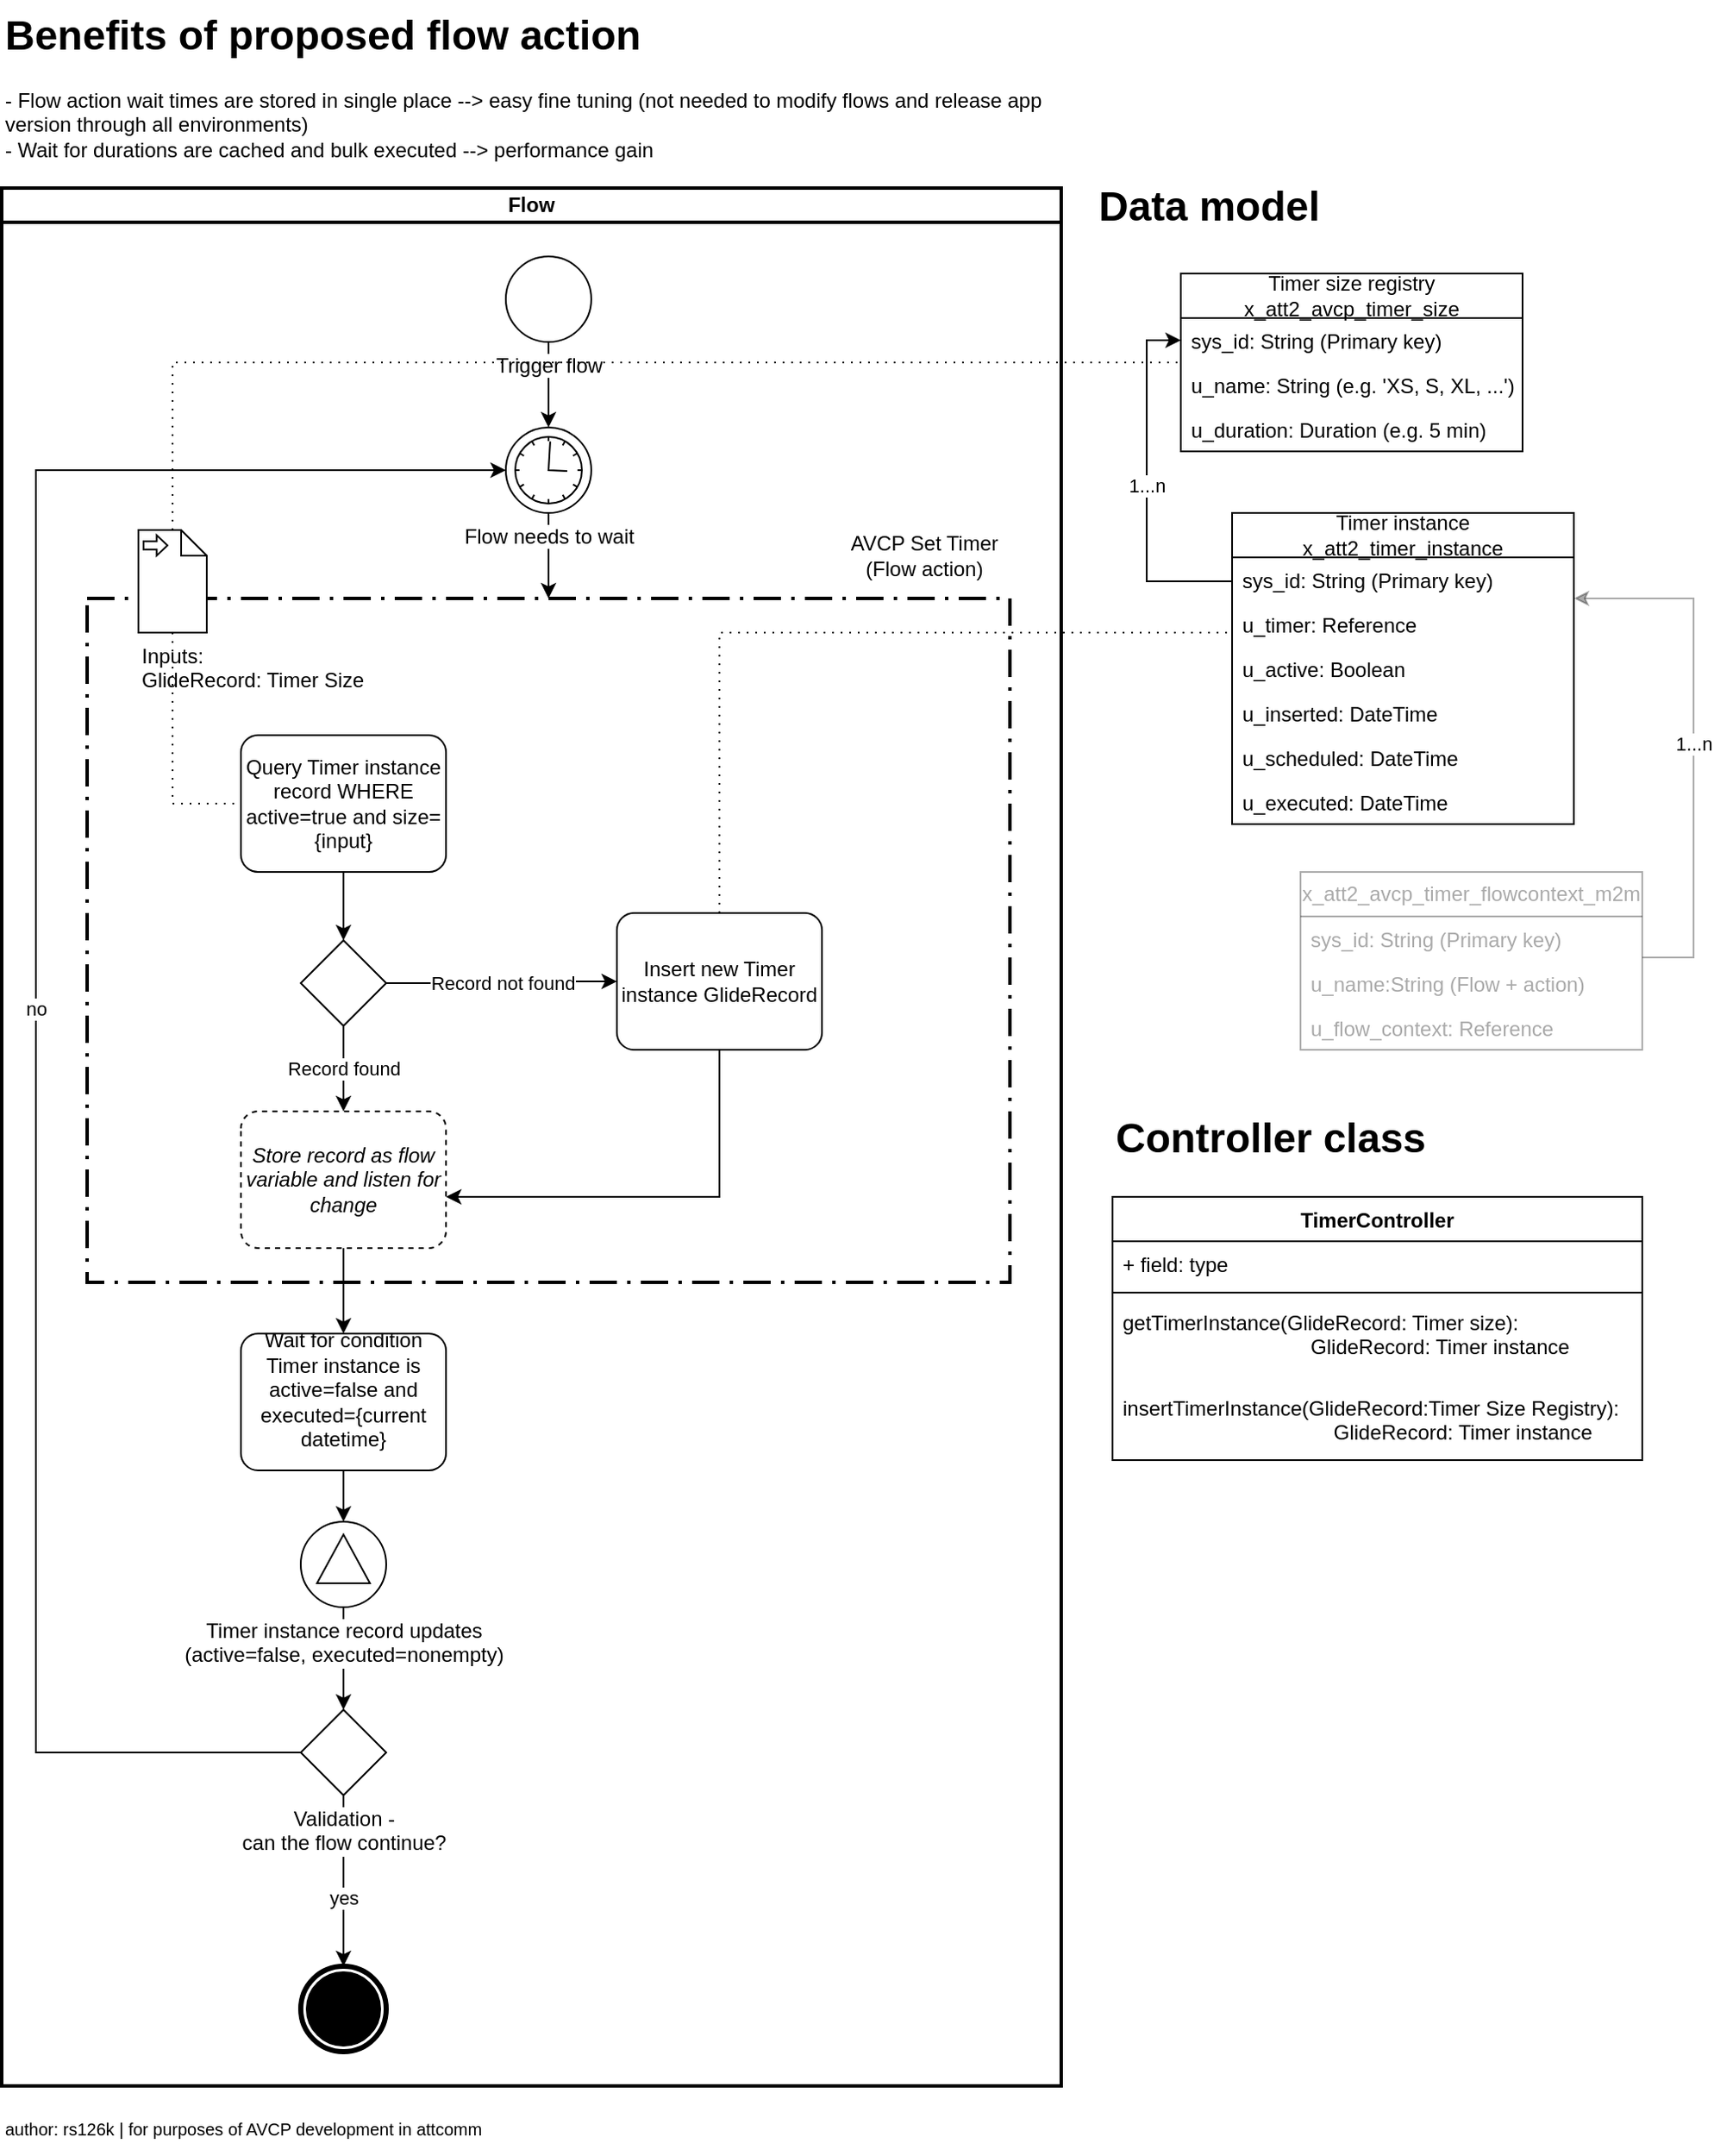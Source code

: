 <mxfile version="24.2.7" type="github">
  <diagram name="Page-1" id="ugHfYF7AokP7zmJMkbcg">
    <mxGraphModel dx="2284" dy="2918" grid="1" gridSize="10" guides="1" tooltips="1" connect="1" arrows="1" fold="1" page="1" pageScale="1" pageWidth="850" pageHeight="1100" math="0" shadow="0">
      <root>
        <mxCell id="0" />
        <mxCell id="1" parent="0" />
        <mxCell id="dLK8EpxotYgtxzyJe3xE-3" value="&lt;b&gt;Flow&lt;/b&gt;" style="swimlane;html=1;startSize=20;fontStyle=0;collapsible=0;horizontal=1;swimlaneLine=1;strokeWidth=2;swimlaneFillColor=#ffffff;whiteSpace=wrap;" parent="1" vertex="1">
          <mxGeometry x="-840" y="-1040" width="620" height="1110" as="geometry" />
        </mxCell>
        <mxCell id="dLK8EpxotYgtxzyJe3xE-34" value="" style="points=[[0.25,0,0],[0.5,0,0],[0.75,0,0],[1,0.25,0],[1,0.5,0],[1,0.75,0],[0.75,1,0],[0.5,1,0],[0.25,1,0],[0,0.75,0],[0,0.5,0],[0,0.25,0]];rounded=1;arcSize=0;dashed=1;strokeColor=#000000;fillColor=none;gradientColor=none;dashPattern=8 3 1 3;strokeWidth=2;whiteSpace=wrap;html=1;" parent="dLK8EpxotYgtxzyJe3xE-3" vertex="1">
          <mxGeometry x="50" y="240" width="540" height="400" as="geometry" />
        </mxCell>
        <mxCell id="h0dKhIlAHf1Iq-TdoCg7-8" style="edgeStyle=orthogonalEdgeStyle;rounded=0;orthogonalLoop=1;jettySize=auto;html=1;" edge="1" parent="dLK8EpxotYgtxzyJe3xE-3" source="dLK8EpxotYgtxzyJe3xE-5" target="dLK8EpxotYgtxzyJe3xE-36">
          <mxGeometry relative="1" as="geometry" />
        </mxCell>
        <mxCell id="dLK8EpxotYgtxzyJe3xE-5" value="Trigger flow" style="points=[[0.145,0.145,0],[0.5,0,0],[0.855,0.145,0],[1,0.5,0],[0.855,0.855,0],[0.5,1,0],[0.145,0.855,0],[0,0.5,0]];shape=mxgraph.bpmn.event;html=1;verticalLabelPosition=bottom;labelBackgroundColor=#ffffff;verticalAlign=top;align=center;perimeter=ellipsePerimeter;outlineConnect=0;aspect=fixed;outline=standard;symbol=general;" parent="dLK8EpxotYgtxzyJe3xE-3" vertex="1">
          <mxGeometry x="295" y="40" width="50" height="50" as="geometry" />
        </mxCell>
        <mxCell id="h0dKhIlAHf1Iq-TdoCg7-21" style="edgeStyle=orthogonalEdgeStyle;rounded=0;orthogonalLoop=1;jettySize=auto;html=1;" edge="1" parent="dLK8EpxotYgtxzyJe3xE-3" source="dLK8EpxotYgtxzyJe3xE-33" target="h0dKhIlAHf1Iq-TdoCg7-19">
          <mxGeometry relative="1" as="geometry" />
        </mxCell>
        <mxCell id="dLK8EpxotYgtxzyJe3xE-33" value="Query Timer instance record WHERE active=true and size={input}" style="points=[[0.25,0,0],[0.5,0,0],[0.75,0,0],[1,0.25,0],[1,0.5,0],[1,0.75,0],[0.75,1,0],[0.5,1,0],[0.25,1,0],[0,0.75,0],[0,0.5,0],[0,0.25,0]];shape=mxgraph.bpmn.task;whiteSpace=wrap;rectStyle=rounded;size=10;html=1;container=1;expand=0;collapsible=0;taskMarker=abstract;" parent="dLK8EpxotYgtxzyJe3xE-3" vertex="1">
          <mxGeometry x="140" y="320" width="120" height="80" as="geometry" />
        </mxCell>
        <mxCell id="h0dKhIlAHf1Iq-TdoCg7-9" style="edgeStyle=orthogonalEdgeStyle;rounded=0;orthogonalLoop=1;jettySize=auto;html=1;" edge="1" parent="dLK8EpxotYgtxzyJe3xE-3" source="dLK8EpxotYgtxzyJe3xE-36" target="dLK8EpxotYgtxzyJe3xE-34">
          <mxGeometry relative="1" as="geometry" />
        </mxCell>
        <mxCell id="dLK8EpxotYgtxzyJe3xE-36" value="Flow needs to wait" style="points=[[0.145,0.145,0],[0.5,0,0],[0.855,0.145,0],[1,0.5,0],[0.855,0.855,0],[0.5,1,0],[0.145,0.855,0],[0,0.5,0]];shape=mxgraph.bpmn.event;html=1;verticalLabelPosition=bottom;labelBackgroundColor=#ffffff;verticalAlign=top;align=center;perimeter=ellipsePerimeter;outlineConnect=0;aspect=fixed;outline=standard;symbol=timer;" parent="dLK8EpxotYgtxzyJe3xE-3" vertex="1">
          <mxGeometry x="295" y="140" width="50" height="50" as="geometry" />
        </mxCell>
        <mxCell id="dLK8EpxotYgtxzyJe3xE-41" value="Inputs:&lt;br&gt;GlideRecord: Timer Size" style="shape=mxgraph.bpmn.data;labelPosition=center;verticalLabelPosition=bottom;align=left;verticalAlign=top;size=15;html=1;bpmnTransferType=input;" parent="dLK8EpxotYgtxzyJe3xE-3" vertex="1">
          <mxGeometry x="80" y="200" width="40" height="60" as="geometry" />
        </mxCell>
        <mxCell id="h0dKhIlAHf1Iq-TdoCg7-6" value="" style="edgeStyle=elbowEdgeStyle;fontSize=12;html=1;endFill=0;startFill=0;endSize=6;startSize=6;dashed=1;dashPattern=1 4;endArrow=none;startArrow=none;rounded=0;" edge="1" parent="dLK8EpxotYgtxzyJe3xE-3" source="dLK8EpxotYgtxzyJe3xE-41" target="dLK8EpxotYgtxzyJe3xE-33">
          <mxGeometry width="160" relative="1" as="geometry">
            <mxPoint x="-210" y="440" as="sourcePoint" />
            <mxPoint x="-50" y="440" as="targetPoint" />
            <Array as="points">
              <mxPoint x="100" y="310" />
            </Array>
          </mxGeometry>
        </mxCell>
        <mxCell id="h0dKhIlAHf1Iq-TdoCg7-12" value="AVCP Set Timer (Flow action)" style="text;html=1;strokeColor=none;fillColor=none;align=center;verticalAlign=middle;whiteSpace=wrap;rounded=0;" vertex="1" parent="dLK8EpxotYgtxzyJe3xE-3">
          <mxGeometry x="490" y="200" width="100" height="30" as="geometry" />
        </mxCell>
        <mxCell id="h0dKhIlAHf1Iq-TdoCg7-22" value="Record found" style="edgeStyle=orthogonalEdgeStyle;rounded=0;orthogonalLoop=1;jettySize=auto;html=1;" edge="1" parent="dLK8EpxotYgtxzyJe3xE-3" source="h0dKhIlAHf1Iq-TdoCg7-19" target="h0dKhIlAHf1Iq-TdoCg7-20">
          <mxGeometry relative="1" as="geometry" />
        </mxCell>
        <mxCell id="h0dKhIlAHf1Iq-TdoCg7-24" value="Record not found" style="edgeStyle=orthogonalEdgeStyle;rounded=0;orthogonalLoop=1;jettySize=auto;html=1;" edge="1" parent="dLK8EpxotYgtxzyJe3xE-3" source="h0dKhIlAHf1Iq-TdoCg7-19" target="h0dKhIlAHf1Iq-TdoCg7-23">
          <mxGeometry relative="1" as="geometry" />
        </mxCell>
        <mxCell id="h0dKhIlAHf1Iq-TdoCg7-19" value="" style="points=[[0.25,0.25,0],[0.5,0,0],[0.75,0.25,0],[1,0.5,0],[0.75,0.75,0],[0.5,1,0],[0.25,0.75,0],[0,0.5,0]];shape=mxgraph.bpmn.gateway2;html=1;verticalLabelPosition=bottom;labelBackgroundColor=#ffffff;verticalAlign=top;align=center;perimeter=rhombusPerimeter;outlineConnect=0;outline=none;symbol=none;" vertex="1" parent="dLK8EpxotYgtxzyJe3xE-3">
          <mxGeometry x="175" y="440" width="50" height="50" as="geometry" />
        </mxCell>
        <mxCell id="h0dKhIlAHf1Iq-TdoCg7-32" style="edgeStyle=orthogonalEdgeStyle;rounded=0;orthogonalLoop=1;jettySize=auto;html=1;" edge="1" parent="dLK8EpxotYgtxzyJe3xE-3" source="h0dKhIlAHf1Iq-TdoCg7-20" target="h0dKhIlAHf1Iq-TdoCg7-31">
          <mxGeometry relative="1" as="geometry" />
        </mxCell>
        <mxCell id="h0dKhIlAHf1Iq-TdoCg7-20" value="&lt;i&gt;Store record as flow variable and listen for change&lt;/i&gt;" style="points=[[0.25,0,0],[0.5,0,0],[0.75,0,0],[1,0.25,0],[1,0.5,0],[1,0.75,0],[0.75,1,0],[0.5,1,0],[0.25,1,0],[0,0.75,0],[0,0.5,0],[0,0.25,0]];shape=mxgraph.bpmn.task;whiteSpace=wrap;rectStyle=rounded;size=10;html=1;container=1;expand=0;collapsible=0;taskMarker=abstract;dashed=1;" vertex="1" parent="dLK8EpxotYgtxzyJe3xE-3">
          <mxGeometry x="140" y="540" width="120" height="80" as="geometry" />
        </mxCell>
        <mxCell id="h0dKhIlAHf1Iq-TdoCg7-28" style="edgeStyle=orthogonalEdgeStyle;rounded=0;orthogonalLoop=1;jettySize=auto;html=1;" edge="1" parent="dLK8EpxotYgtxzyJe3xE-3" source="h0dKhIlAHf1Iq-TdoCg7-23" target="h0dKhIlAHf1Iq-TdoCg7-20">
          <mxGeometry relative="1" as="geometry">
            <Array as="points">
              <mxPoint x="420" y="590" />
            </Array>
          </mxGeometry>
        </mxCell>
        <mxCell id="h0dKhIlAHf1Iq-TdoCg7-23" value="Insert new Timer instance GlideRecord" style="points=[[0.25,0,0],[0.5,0,0],[0.75,0,0],[1,0.25,0],[1,0.5,0],[1,0.75,0],[0.75,1,0],[0.5,1,0],[0.25,1,0],[0,0.75,0],[0,0.5,0],[0,0.25,0]];shape=mxgraph.bpmn.task;whiteSpace=wrap;rectStyle=rounded;size=10;html=1;container=1;expand=0;collapsible=0;taskMarker=abstract;" vertex="1" parent="dLK8EpxotYgtxzyJe3xE-3">
          <mxGeometry x="360" y="424" width="120" height="80" as="geometry" />
        </mxCell>
        <mxCell id="h0dKhIlAHf1Iq-TdoCg7-36" style="edgeStyle=orthogonalEdgeStyle;rounded=0;orthogonalLoop=1;jettySize=auto;html=1;" edge="1" parent="dLK8EpxotYgtxzyJe3xE-3" source="h0dKhIlAHf1Iq-TdoCg7-26" target="h0dKhIlAHf1Iq-TdoCg7-35">
          <mxGeometry relative="1" as="geometry" />
        </mxCell>
        <mxCell id="h0dKhIlAHf1Iq-TdoCg7-26" value="Timer instance record updates &lt;br&gt;(active=false, executed=nonempty)" style="points=[[0.145,0.145,0],[0.5,0,0],[0.855,0.145,0],[1,0.5,0],[0.855,0.855,0],[0.5,1,0],[0.145,0.855,0],[0,0.5,0]];shape=mxgraph.bpmn.event;html=1;verticalLabelPosition=bottom;labelBackgroundColor=#ffffff;verticalAlign=top;align=center;perimeter=ellipsePerimeter;outlineConnect=0;aspect=fixed;outline=standard;symbol=signal;" vertex="1" parent="dLK8EpxotYgtxzyJe3xE-3">
          <mxGeometry x="175" y="780" width="50" height="50" as="geometry" />
        </mxCell>
        <mxCell id="h0dKhIlAHf1Iq-TdoCg7-33" style="edgeStyle=orthogonalEdgeStyle;rounded=0;orthogonalLoop=1;jettySize=auto;html=1;" edge="1" parent="dLK8EpxotYgtxzyJe3xE-3" source="h0dKhIlAHf1Iq-TdoCg7-31" target="h0dKhIlAHf1Iq-TdoCg7-26">
          <mxGeometry relative="1" as="geometry" />
        </mxCell>
        <mxCell id="h0dKhIlAHf1Iq-TdoCg7-31" value="&#xa;Wait for condition&lt;br&gt;Timer instance is active=false and executed={current datetime}&#xa;&#xa;" style="points=[[0.25,0,0],[0.5,0,0],[0.75,0,0],[1,0.25,0],[1,0.5,0],[1,0.75,0],[0.75,1,0],[0.5,1,0],[0.25,1,0],[0,0.75,0],[0,0.5,0],[0,0.25,0]];shape=mxgraph.bpmn.task;whiteSpace=wrap;rectStyle=rounded;size=10;html=1;container=1;expand=0;collapsible=0;taskMarker=abstract;" vertex="1" parent="dLK8EpxotYgtxzyJe3xE-3">
          <mxGeometry x="140" y="670" width="120" height="80" as="geometry" />
        </mxCell>
        <mxCell id="h0dKhIlAHf1Iq-TdoCg7-34" value="" style="points=[[0.145,0.145,0],[0.5,0,0],[0.855,0.145,0],[1,0.5,0],[0.855,0.855,0],[0.5,1,0],[0.145,0.855,0],[0,0.5,0]];shape=mxgraph.bpmn.event;html=1;verticalLabelPosition=bottom;labelBackgroundColor=#ffffff;verticalAlign=top;align=center;perimeter=ellipsePerimeter;outlineConnect=0;aspect=fixed;outline=end;symbol=terminate;" vertex="1" parent="dLK8EpxotYgtxzyJe3xE-3">
          <mxGeometry x="175" y="1040" width="50" height="50" as="geometry" />
        </mxCell>
        <mxCell id="h0dKhIlAHf1Iq-TdoCg7-37" value="yes" style="edgeStyle=orthogonalEdgeStyle;rounded=0;orthogonalLoop=1;jettySize=auto;html=1;" edge="1" parent="dLK8EpxotYgtxzyJe3xE-3" source="h0dKhIlAHf1Iq-TdoCg7-35" target="h0dKhIlAHf1Iq-TdoCg7-34">
          <mxGeometry x="0.2" relative="1" as="geometry">
            <mxPoint as="offset" />
          </mxGeometry>
        </mxCell>
        <mxCell id="h0dKhIlAHf1Iq-TdoCg7-38" value="no" style="edgeStyle=orthogonalEdgeStyle;rounded=0;orthogonalLoop=1;jettySize=auto;html=1;" edge="1" parent="dLK8EpxotYgtxzyJe3xE-3" source="h0dKhIlAHf1Iq-TdoCg7-35" target="dLK8EpxotYgtxzyJe3xE-36">
          <mxGeometry relative="1" as="geometry">
            <Array as="points">
              <mxPoint x="20" y="915" />
              <mxPoint x="20" y="165" />
            </Array>
          </mxGeometry>
        </mxCell>
        <mxCell id="h0dKhIlAHf1Iq-TdoCg7-35" value="Validation - &lt;br&gt;can the flow continue?" style="points=[[0.25,0.25,0],[0.5,0,0],[0.75,0.25,0],[1,0.5,0],[0.75,0.75,0],[0.5,1,0],[0.25,0.75,0],[0,0.5,0]];shape=mxgraph.bpmn.gateway2;html=1;verticalLabelPosition=bottom;labelBackgroundColor=#ffffff;verticalAlign=top;align=center;perimeter=rhombusPerimeter;outlineConnect=0;outline=none;symbol=none;" vertex="1" parent="dLK8EpxotYgtxzyJe3xE-3">
          <mxGeometry x="175" y="890" width="50" height="50" as="geometry" />
        </mxCell>
        <mxCell id="dLK8EpxotYgtxzyJe3xE-42" value="Timer size registry&lt;br&gt;x_att2_avcp_timer_size" style="swimlane;fontStyle=0;childLayout=stackLayout;horizontal=1;startSize=26;fillColor=none;horizontalStack=0;resizeParent=1;resizeParentMax=0;resizeLast=0;collapsible=1;marginBottom=0;whiteSpace=wrap;html=1;" parent="1" vertex="1">
          <mxGeometry x="-150.02" y="-990" width="200" height="104" as="geometry" />
        </mxCell>
        <mxCell id="dLK8EpxotYgtxzyJe3xE-43" value="sys_id: String (Primary key)" style="text;strokeColor=none;fillColor=none;align=left;verticalAlign=top;spacingLeft=4;spacingRight=4;overflow=hidden;rotatable=0;points=[[0,0.5],[1,0.5]];portConstraint=eastwest;whiteSpace=wrap;html=1;" parent="dLK8EpxotYgtxzyJe3xE-42" vertex="1">
          <mxGeometry y="26" width="200" height="26" as="geometry" />
        </mxCell>
        <mxCell id="dLK8EpxotYgtxzyJe3xE-44" value="u_name: String (e.g. &#39;XS, S, XL, ...&#39;)" style="text;strokeColor=none;fillColor=none;align=left;verticalAlign=top;spacingLeft=4;spacingRight=4;overflow=hidden;rotatable=0;points=[[0,0.5],[1,0.5]];portConstraint=eastwest;whiteSpace=wrap;html=1;" parent="dLK8EpxotYgtxzyJe3xE-42" vertex="1">
          <mxGeometry y="52" width="200" height="26" as="geometry" />
        </mxCell>
        <mxCell id="dLK8EpxotYgtxzyJe3xE-45" value="u_duration: Duration (e.g. 5 min)" style="text;strokeColor=none;fillColor=none;align=left;verticalAlign=top;spacingLeft=4;spacingRight=4;overflow=hidden;rotatable=0;points=[[0,0.5],[1,0.5]];portConstraint=eastwest;whiteSpace=wrap;html=1;" parent="dLK8EpxotYgtxzyJe3xE-42" vertex="1">
          <mxGeometry y="78" width="200" height="26" as="geometry" />
        </mxCell>
        <mxCell id="dLK8EpxotYgtxzyJe3xE-46" value="Timer instance&lt;br&gt;x_att2_timer_instance" style="swimlane;fontStyle=0;childLayout=stackLayout;horizontal=1;startSize=26;fillColor=none;horizontalStack=0;resizeParent=1;resizeParentMax=0;resizeLast=0;collapsible=1;marginBottom=0;whiteSpace=wrap;html=1;" parent="1" vertex="1">
          <mxGeometry x="-120.02" y="-850" width="200" height="182" as="geometry" />
        </mxCell>
        <mxCell id="dLK8EpxotYgtxzyJe3xE-47" value="sys_id: String (Primary key)" style="text;strokeColor=none;fillColor=none;align=left;verticalAlign=top;spacingLeft=4;spacingRight=4;overflow=hidden;rotatable=0;points=[[0,0.5],[1,0.5]];portConstraint=eastwest;whiteSpace=wrap;html=1;" parent="dLK8EpxotYgtxzyJe3xE-46" vertex="1">
          <mxGeometry y="26" width="200" height="26" as="geometry" />
        </mxCell>
        <mxCell id="dLK8EpxotYgtxzyJe3xE-48" value="u_timer: Reference" style="text;strokeColor=none;fillColor=none;align=left;verticalAlign=top;spacingLeft=4;spacingRight=4;overflow=hidden;rotatable=0;points=[[0,0.5],[1,0.5]];portConstraint=eastwest;whiteSpace=wrap;html=1;" parent="dLK8EpxotYgtxzyJe3xE-46" vertex="1">
          <mxGeometry y="52" width="200" height="26" as="geometry" />
        </mxCell>
        <mxCell id="h0dKhIlAHf1Iq-TdoCg7-13" value="u_active: Boolean" style="text;strokeColor=none;fillColor=none;align=left;verticalAlign=top;spacingLeft=4;spacingRight=4;overflow=hidden;rotatable=0;points=[[0,0.5],[1,0.5]];portConstraint=eastwest;whiteSpace=wrap;html=1;" vertex="1" parent="dLK8EpxotYgtxzyJe3xE-46">
          <mxGeometry y="78" width="200" height="26" as="geometry" />
        </mxCell>
        <mxCell id="dLK8EpxotYgtxzyJe3xE-49" value="u_inserted: DateTime" style="text;strokeColor=none;fillColor=none;align=left;verticalAlign=top;spacingLeft=4;spacingRight=4;overflow=hidden;rotatable=0;points=[[0,0.5],[1,0.5]];portConstraint=eastwest;whiteSpace=wrap;html=1;" parent="dLK8EpxotYgtxzyJe3xE-46" vertex="1">
          <mxGeometry y="104" width="200" height="26" as="geometry" />
        </mxCell>
        <mxCell id="h0dKhIlAHf1Iq-TdoCg7-14" value="u_scheduled: DateTime" style="text;strokeColor=none;fillColor=none;align=left;verticalAlign=top;spacingLeft=4;spacingRight=4;overflow=hidden;rotatable=0;points=[[0,0.5],[1,0.5]];portConstraint=eastwest;whiteSpace=wrap;html=1;" vertex="1" parent="dLK8EpxotYgtxzyJe3xE-46">
          <mxGeometry y="130" width="200" height="26" as="geometry" />
        </mxCell>
        <mxCell id="h0dKhIlAHf1Iq-TdoCg7-15" value="u_executed: DateTime" style="text;strokeColor=none;fillColor=none;align=left;verticalAlign=top;spacingLeft=4;spacingRight=4;overflow=hidden;rotatable=0;points=[[0,0.5],[1,0.5]];portConstraint=eastwest;whiteSpace=wrap;html=1;" vertex="1" parent="dLK8EpxotYgtxzyJe3xE-46">
          <mxGeometry y="156" width="200" height="26" as="geometry" />
        </mxCell>
        <mxCell id="h0dKhIlAHf1Iq-TdoCg7-1" value="x_att2_avcp_timer_flowcontext_m2m" style="swimlane;fontStyle=0;childLayout=stackLayout;horizontal=1;startSize=26;fillColor=none;horizontalStack=0;resizeParent=1;resizeParentMax=0;resizeLast=0;collapsible=1;marginBottom=0;whiteSpace=wrap;html=1;textOpacity=33;opacity=33;" vertex="1" parent="1">
          <mxGeometry x="-79.96" y="-640" width="200" height="104" as="geometry" />
        </mxCell>
        <mxCell id="h0dKhIlAHf1Iq-TdoCg7-2" value="sys_id: String (Primary key)" style="text;strokeColor=none;fillColor=none;align=left;verticalAlign=top;spacingLeft=4;spacingRight=4;overflow=hidden;rotatable=0;points=[[0,0.5],[1,0.5]];portConstraint=eastwest;whiteSpace=wrap;html=1;textOpacity=33;opacity=50;" vertex="1" parent="h0dKhIlAHf1Iq-TdoCg7-1">
          <mxGeometry y="26" width="200" height="26" as="geometry" />
        </mxCell>
        <mxCell id="h0dKhIlAHf1Iq-TdoCg7-3" value="u_name:String (Flow + action)" style="text;strokeColor=none;fillColor=none;align=left;verticalAlign=top;spacingLeft=4;spacingRight=4;overflow=hidden;rotatable=0;points=[[0,0.5],[1,0.5]];portConstraint=eastwest;whiteSpace=wrap;html=1;textOpacity=33;opacity=50;" vertex="1" parent="h0dKhIlAHf1Iq-TdoCg7-1">
          <mxGeometry y="52" width="200" height="26" as="geometry" />
        </mxCell>
        <mxCell id="h0dKhIlAHf1Iq-TdoCg7-4" value="u_flow_context: Reference" style="text;strokeColor=none;fillColor=none;align=left;verticalAlign=top;spacingLeft=4;spacingRight=4;overflow=hidden;rotatable=0;points=[[0,0.5],[1,0.5]];portConstraint=eastwest;whiteSpace=wrap;html=1;textOpacity=33;opacity=50;" vertex="1" parent="h0dKhIlAHf1Iq-TdoCg7-1">
          <mxGeometry y="78" width="200" height="26" as="geometry" />
        </mxCell>
        <mxCell id="h0dKhIlAHf1Iq-TdoCg7-7" value="1...n" style="edgeStyle=orthogonalEdgeStyle;rounded=0;orthogonalLoop=1;jettySize=auto;html=1;" edge="1" parent="1" source="dLK8EpxotYgtxzyJe3xE-47" target="dLK8EpxotYgtxzyJe3xE-43">
          <mxGeometry relative="1" as="geometry">
            <Array as="points">
              <mxPoint x="-169.96" y="-810" />
              <mxPoint x="-169.96" y="-951" />
            </Array>
          </mxGeometry>
        </mxCell>
        <mxCell id="h0dKhIlAHf1Iq-TdoCg7-16" value="1...n" style="edgeStyle=orthogonalEdgeStyle;rounded=0;orthogonalLoop=1;jettySize=auto;html=1;opacity=33;" edge="1" parent="1" source="h0dKhIlAHf1Iq-TdoCg7-2" target="dLK8EpxotYgtxzyJe3xE-47">
          <mxGeometry relative="1" as="geometry">
            <Array as="points">
              <mxPoint x="150.04" y="-590" />
              <mxPoint x="150.04" y="-800" />
            </Array>
          </mxGeometry>
        </mxCell>
        <mxCell id="h0dKhIlAHf1Iq-TdoCg7-17" value="&lt;h1 style=&quot;margin-top: 0px;&quot;&gt;Benefits of proposed flow action&lt;br&gt;&lt;/h1&gt;- Flow action wait times are stored in single place --&amp;gt; easy fine tuning (not needed to modify flows and release app version through all environments)&lt;br&gt;- Wait for durations are cached and bulk executed --&amp;gt; performance gain" style="text;html=1;whiteSpace=wrap;overflow=hidden;rounded=0;" vertex="1" parent="1">
          <mxGeometry x="-840" y="-1150" width="620" height="110" as="geometry" />
        </mxCell>
        <mxCell id="h0dKhIlAHf1Iq-TdoCg7-43" value="TimerController" style="swimlane;fontStyle=1;align=center;verticalAlign=top;childLayout=stackLayout;horizontal=1;startSize=26;horizontalStack=0;resizeParent=1;resizeParentMax=0;resizeLast=0;collapsible=1;marginBottom=0;whiteSpace=wrap;html=1;" vertex="1" parent="1">
          <mxGeometry x="-189.96" y="-450" width="310" height="154" as="geometry" />
        </mxCell>
        <mxCell id="h0dKhIlAHf1Iq-TdoCg7-44" value="+ field: type" style="text;strokeColor=none;fillColor=none;align=left;verticalAlign=top;spacingLeft=4;spacingRight=4;overflow=hidden;rotatable=0;points=[[0,0.5],[1,0.5]];portConstraint=eastwest;whiteSpace=wrap;html=1;" vertex="1" parent="h0dKhIlAHf1Iq-TdoCg7-43">
          <mxGeometry y="26" width="310" height="26" as="geometry" />
        </mxCell>
        <mxCell id="h0dKhIlAHf1Iq-TdoCg7-45" value="" style="line;strokeWidth=1;fillColor=none;align=left;verticalAlign=middle;spacingTop=-1;spacingLeft=3;spacingRight=3;rotatable=0;labelPosition=right;points=[];portConstraint=eastwest;strokeColor=inherit;" vertex="1" parent="h0dKhIlAHf1Iq-TdoCg7-43">
          <mxGeometry y="52" width="310" height="8" as="geometry" />
        </mxCell>
        <mxCell id="h0dKhIlAHf1Iq-TdoCg7-46" value="getTimerInstance(GlideRecord: Timer size):&lt;br&gt;&amp;nbsp;&amp;nbsp;&amp;nbsp;&amp;nbsp;&amp;nbsp;&amp;nbsp;&amp;nbsp;&amp;nbsp;&amp;nbsp;&amp;nbsp;&amp;nbsp;&amp;nbsp;&amp;nbsp;&amp;nbsp;&amp;nbsp;&amp;nbsp;&amp;nbsp;&amp;nbsp;&amp;nbsp;&amp;nbsp;&amp;nbsp;&amp;nbsp;&amp;nbsp;&amp;nbsp;&amp;nbsp;&amp;nbsp;&amp;nbsp;&amp;nbsp;&amp;nbsp;&amp;nbsp;&amp;nbsp;&amp;nbsp; GlideRecord: Timer instance" style="text;strokeColor=none;fillColor=none;align=left;verticalAlign=top;spacingLeft=4;spacingRight=4;overflow=hidden;rotatable=0;points=[[0,0.5],[1,0.5]];portConstraint=eastwest;whiteSpace=wrap;html=1;" vertex="1" parent="h0dKhIlAHf1Iq-TdoCg7-43">
          <mxGeometry y="60" width="310" height="50" as="geometry" />
        </mxCell>
        <mxCell id="h0dKhIlAHf1Iq-TdoCg7-49" value="insertTimerInstance(GlideRecord:Timer Size Registry):&lt;br&gt;&lt;span style=&quot;white-space: pre;&quot;&gt;&#x9;&lt;/span&gt;&lt;span style=&quot;white-space: pre;&quot;&gt;&#x9;&lt;/span&gt;&lt;span style=&quot;white-space: pre;&quot;&gt;&#x9;&lt;/span&gt;&lt;span style=&quot;white-space: pre;&quot;&gt;&#x9;&lt;/span&gt;&amp;nbsp;&amp;nbsp;&amp;nbsp;&amp;nbsp; GlideRecord: Timer instance" style="text;strokeColor=none;fillColor=none;align=left;verticalAlign=top;spacingLeft=4;spacingRight=4;overflow=hidden;rotatable=0;points=[[0,0.5],[1,0.5]];portConstraint=eastwest;whiteSpace=wrap;html=1;" vertex="1" parent="h0dKhIlAHf1Iq-TdoCg7-43">
          <mxGeometry y="110" width="310" height="44" as="geometry" />
        </mxCell>
        <mxCell id="h0dKhIlAHf1Iq-TdoCg7-48" value="author: rs126k | for purposes of AVCP development in attcomm" style="text;html=1;align=left;verticalAlign=middle;whiteSpace=wrap;rounded=0;fontSize=10;" vertex="1" parent="1">
          <mxGeometry x="-840" y="80" width="540" height="30" as="geometry" />
        </mxCell>
        <mxCell id="h0dKhIlAHf1Iq-TdoCg7-50" value="&lt;h1 style=&quot;margin-top: 0px;&quot;&gt;Data model&lt;br&gt;&lt;/h1&gt;" style="text;html=1;whiteSpace=wrap;overflow=hidden;rounded=0;" vertex="1" parent="1">
          <mxGeometry x="-200" y="-1050" width="310.12" height="40" as="geometry" />
        </mxCell>
        <mxCell id="h0dKhIlAHf1Iq-TdoCg7-51" value="&lt;h1 style=&quot;margin-top: 0px;&quot;&gt;Controller class&lt;br&gt;&lt;/h1&gt;" style="text;html=1;whiteSpace=wrap;overflow=hidden;rounded=0;" vertex="1" parent="1">
          <mxGeometry x="-190.08" y="-505" width="310.12" height="40" as="geometry" />
        </mxCell>
        <mxCell id="h0dKhIlAHf1Iq-TdoCg7-53" value="" style="edgeStyle=elbowEdgeStyle;fontSize=12;html=1;endFill=0;startFill=0;endSize=6;startSize=6;dashed=1;dashPattern=1 4;endArrow=none;startArrow=none;rounded=0;" edge="1" parent="1" source="h0dKhIlAHf1Iq-TdoCg7-23" target="dLK8EpxotYgtxzyJe3xE-46">
          <mxGeometry width="160" relative="1" as="geometry">
            <mxPoint x="-1110" y="-680" as="sourcePoint" />
            <mxPoint x="-950" y="-680" as="targetPoint" />
            <Array as="points">
              <mxPoint x="-420" y="-780" />
            </Array>
          </mxGeometry>
        </mxCell>
        <mxCell id="h0dKhIlAHf1Iq-TdoCg7-5" value="" style="edgeStyle=elbowEdgeStyle;fontSize=12;html=1;endFill=0;startFill=0;endSize=6;startSize=6;dashed=1;dashPattern=1 4;endArrow=none;startArrow=none;rounded=0;" edge="1" parent="1" source="dLK8EpxotYgtxzyJe3xE-41" target="dLK8EpxotYgtxzyJe3xE-42">
          <mxGeometry width="160" relative="1" as="geometry">
            <mxPoint x="-1110" y="-640" as="sourcePoint" />
            <mxPoint x="-950" y="-640" as="targetPoint" />
            <Array as="points">
              <mxPoint x="-740" y="-810" />
            </Array>
          </mxGeometry>
        </mxCell>
      </root>
    </mxGraphModel>
  </diagram>
</mxfile>
